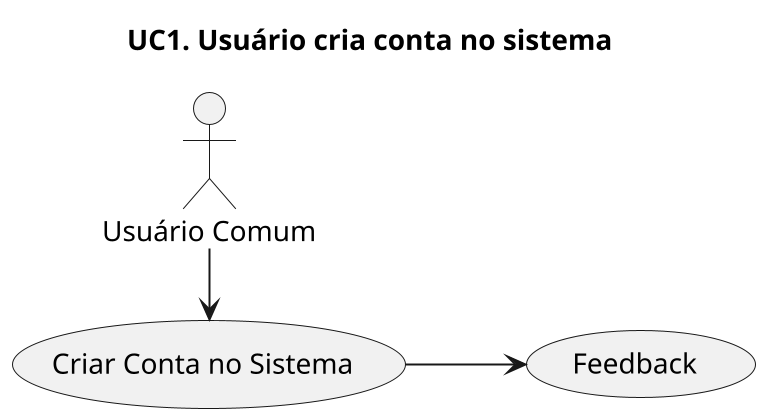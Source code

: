 @startuml
left to right direction
title "UC1. Usuário cria conta no sistema"
scale 2

User as "Usuário Comum"

(Criar Conta no Sistema) as Register
(Feedback) as Feedback

User -r--> Register
Register --> Feedback

@enduml